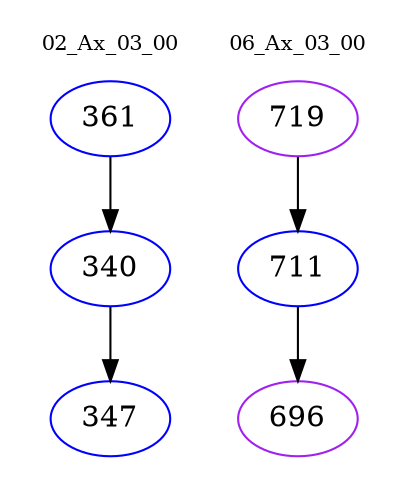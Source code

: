 digraph{
subgraph cluster_0 {
color = white
label = "02_Ax_03_00";
fontsize=10;
T0_361 [label="361", color="blue"]
T0_361 -> T0_340 [color="black"]
T0_340 [label="340", color="blue"]
T0_340 -> T0_347 [color="black"]
T0_347 [label="347", color="blue"]
}
subgraph cluster_1 {
color = white
label = "06_Ax_03_00";
fontsize=10;
T1_719 [label="719", color="purple"]
T1_719 -> T1_711 [color="black"]
T1_711 [label="711", color="blue"]
T1_711 -> T1_696 [color="black"]
T1_696 [label="696", color="purple"]
}
}

